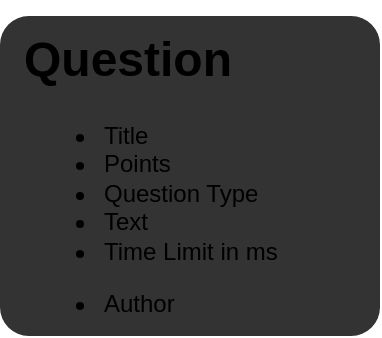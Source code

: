 <mxfile version="13.1.3">
    <diagram id="6hGFLwfOUW9BJ-s0fimq" name="Page-1">
        <mxGraphModel dx="1263" dy="525" grid="1" gridSize="10" guides="1" tooltips="1" connect="1" arrows="1" fold="1" page="1" pageScale="1" pageWidth="827" pageHeight="1169" math="0" shadow="0">
            <root>
                <mxCell id="0"/>
                <mxCell id="1" parent="0"/>
                <mxCell id="11" value="&lt;h1&gt;Question&lt;/h1&gt;&lt;p&gt;&lt;ul&gt;&lt;li&gt;Title&lt;/li&gt;&lt;li&gt;Points&lt;/li&gt;&lt;li&gt;Question Type&lt;/li&gt;&lt;li&gt;Text&lt;/li&gt;&lt;li&gt;Time Limit in ms&lt;/li&gt;&lt;/ul&gt;&lt;/p&gt;&lt;p&gt;&lt;ul&gt;&lt;li&gt;Author&lt;/li&gt;&lt;/ul&gt;&lt;/p&gt;" style="text;html=1;spacing=5;spacingTop=-18;whiteSpace=wrap;overflow=hidden;rounded=1;arcSize=9;perimeterSpacing=0;strokeWidth=2;spacingLeft=7;fillColor=#333333;strokeColor=none;" vertex="1" parent="1">
                    <mxGeometry x="40" y="40" width="190" height="160" as="geometry"/>
                </mxCell>
            </root>
        </mxGraphModel>
    </diagram>
</mxfile>